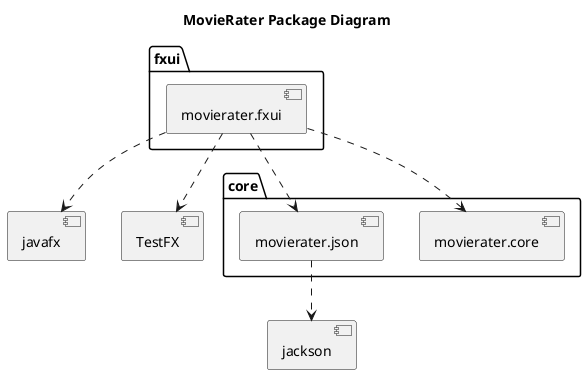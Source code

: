 @startuml

title MovieRater Package Diagram

package "core" {
    component movierater.core
    component movierater.json
}

package "fxui" {
    component movierater.fxui
}

component "jackson" {
}

component "javafx" {
}

component "TestFX" {
}

movierater.fxui ..> javafx
movierater.fxui ..> TestFX
movierater.fxui ..> movierater.core
movierater.fxui ..> movierater.json
movierater.json ..> jackson

@enduml